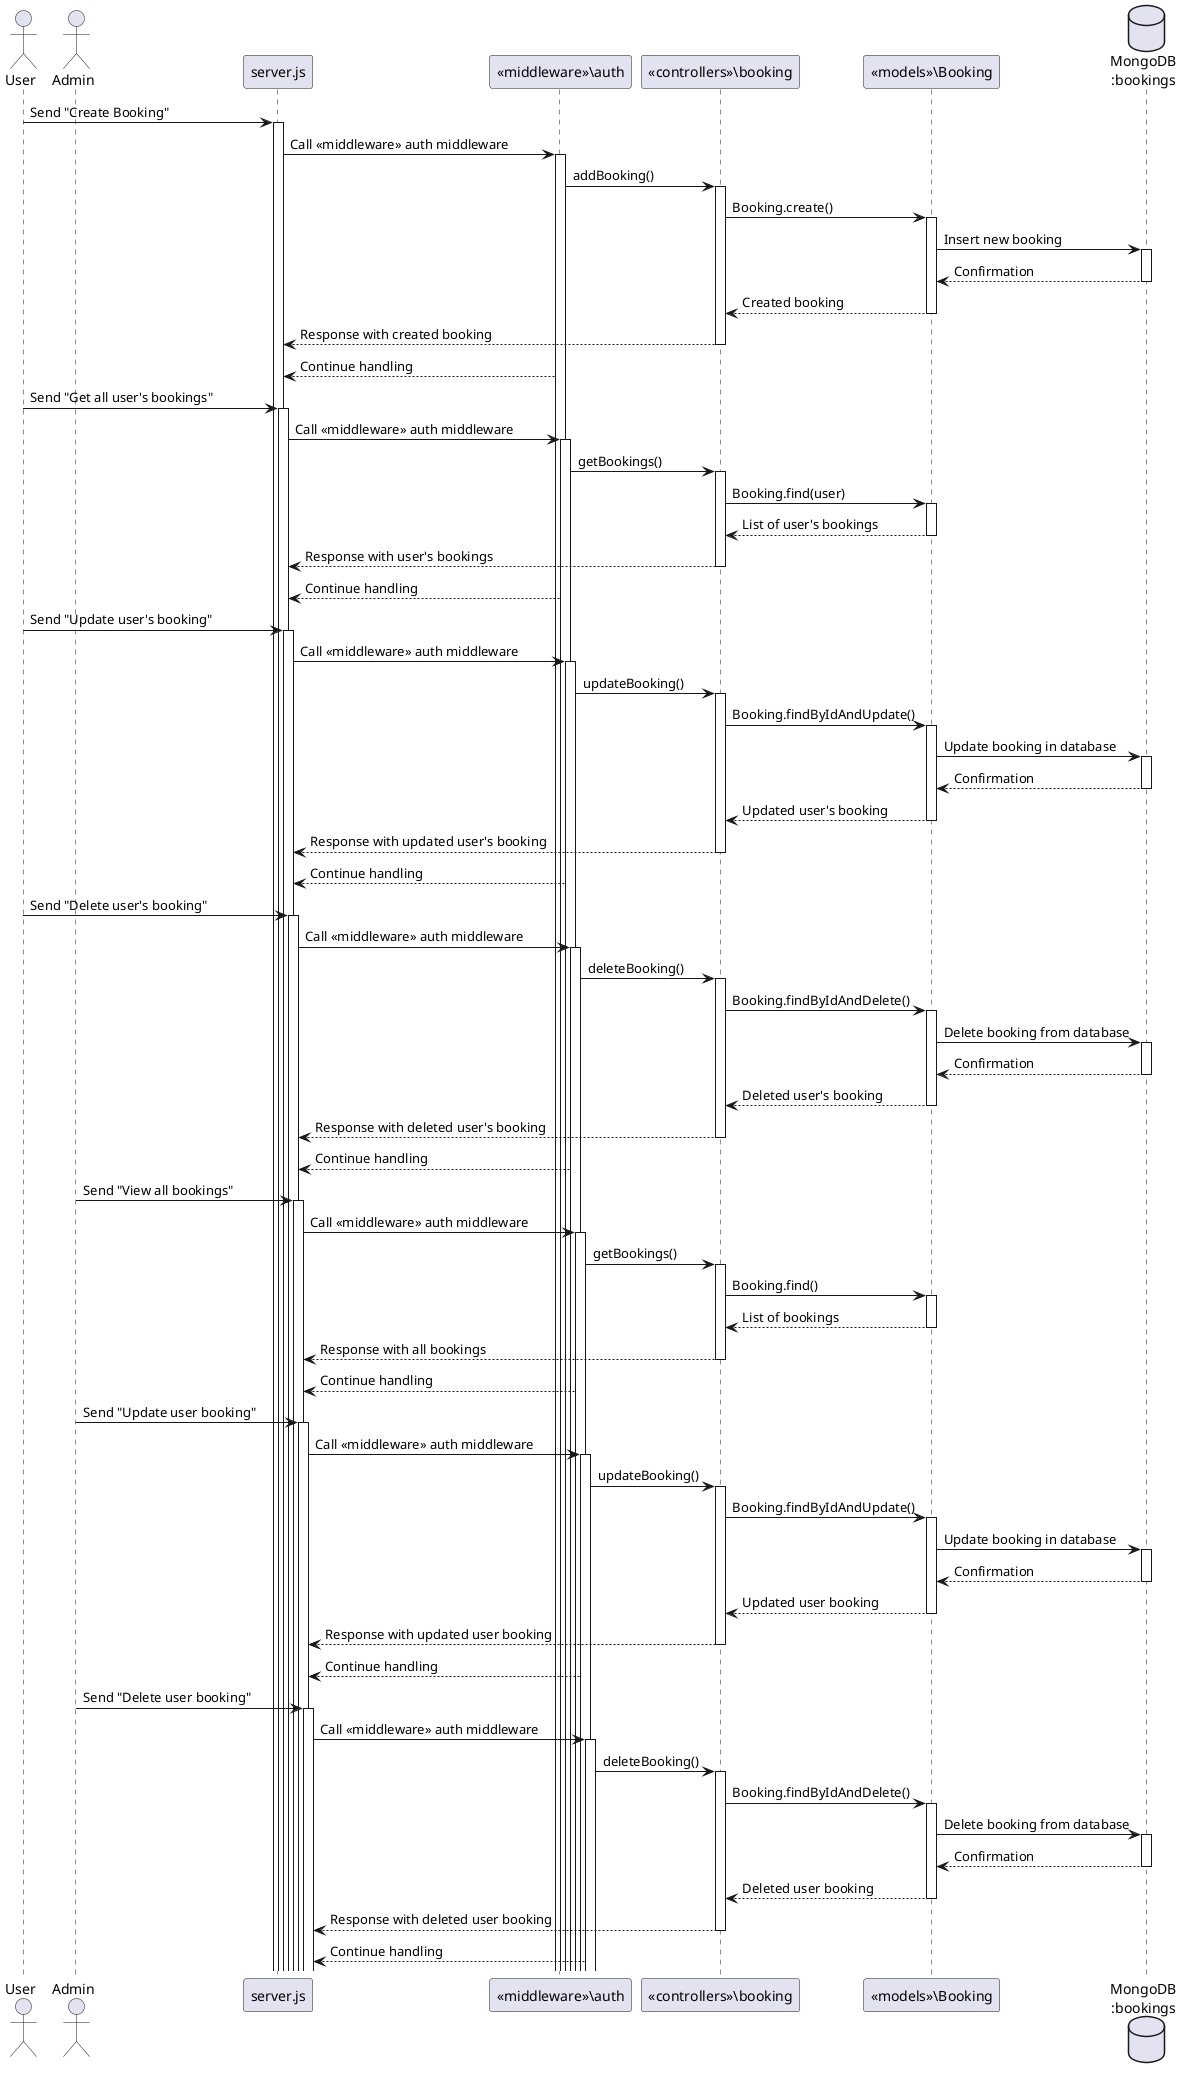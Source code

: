 @startuml

actor User
actor Admin
participant "server.js" as Server
participant "<<middleware>>\auth" as AuthMiddleware
participant "<<controllers>>\booking" as BookingController
participant "<<models>>\Booking" as BookingModel
database "MongoDB\n:bookings" as MongoDB

User -> Server: Send "Create Booking"
activate Server
Server -> AuthMiddleware: Call <<middleware>> auth middleware
activate AuthMiddleware
AuthMiddleware -> BookingController: addBooking()
activate BookingController
BookingController -> BookingModel: Booking.create()
activate BookingModel
BookingModel -> MongoDB: Insert new booking
activate MongoDB
MongoDB --> BookingModel: Confirmation
deactivate MongoDB
BookingModel --> BookingController: Created booking
deactivate BookingModel
BookingController --> Server: Response with created booking
deactivate BookingController
AuthMiddleware --> Server: Continue handling

User -> Server: Send "Get all user's bookings"
activate Server
Server -> AuthMiddleware: Call <<middleware>> auth middleware
activate AuthMiddleware
AuthMiddleware -> BookingController: getBookings()
activate BookingController
BookingController -> BookingModel: Booking.find(user)
activate BookingModel
BookingModel --> BookingController: List of user's bookings
deactivate BookingModel
BookingController --> Server: Response with user's bookings
deactivate BookingController
AuthMiddleware --> Server: Continue handling

User -> Server: Send "Update user's booking"
activate Server
Server -> AuthMiddleware: Call <<middleware>> auth middleware
activate AuthMiddleware
AuthMiddleware -> BookingController: updateBooking()
activate BookingController
BookingController -> BookingModel: Booking.findByIdAndUpdate()
activate BookingModel
BookingModel -> MongoDB: Update booking in database
activate MongoDB
MongoDB --> BookingModel: Confirmation
deactivate MongoDB
BookingModel --> BookingController: Updated user's booking
deactivate BookingModel
BookingController --> Server: Response with updated user's booking
deactivate BookingController
AuthMiddleware --> Server: Continue handling

User -> Server: Send "Delete user's booking"
activate Server
Server -> AuthMiddleware: Call <<middleware>> auth middleware
activate AuthMiddleware
AuthMiddleware -> BookingController: deleteBooking()
activate BookingController
BookingController -> BookingModel: Booking.findByIdAndDelete()
activate BookingModel
BookingModel -> MongoDB: Delete booking from database
activate MongoDB
MongoDB --> BookingModel: Confirmation
deactivate MongoDB
BookingModel --> BookingController: Deleted user's booking
deactivate BookingModel
BookingController --> Server: Response with deleted user's booking
deactivate BookingController
AuthMiddleware --> Server: Continue handling

Admin -> Server: Send "View all bookings"
activate Server
Server -> AuthMiddleware: Call <<middleware>> auth middleware
activate AuthMiddleware
AuthMiddleware -> BookingController: getBookings()
activate BookingController
BookingController -> BookingModel: Booking.find()
activate BookingModel
BookingModel --> BookingController: List of bookings
deactivate BookingModel
BookingController --> Server: Response with all bookings
deactivate BookingController
AuthMiddleware --> Server: Continue handling

Admin -> Server: Send "Update user booking"
activate Server
Server -> AuthMiddleware: Call <<middleware>> auth middleware
activate AuthMiddleware
AuthMiddleware -> BookingController: updateBooking()
activate BookingController
BookingController -> BookingModel: Booking.findByIdAndUpdate()
activate BookingModel
BookingModel -> MongoDB: Update booking in database
activate MongoDB
MongoDB --> BookingModel: Confirmation
deactivate MongoDB
BookingModel --> BookingController: Updated user booking
deactivate BookingModel
BookingController --> Server: Response with updated user booking
deactivate BookingController
AuthMiddleware --> Server: Continue handling

Admin -> Server: Send "Delete user booking"
activate Server
Server -> AuthMiddleware: Call <<middleware>> auth middleware
activate AuthMiddleware
AuthMiddleware -> BookingController: deleteBooking()
activate BookingController
BookingController -> BookingModel: Booking.findByIdAndDelete()
activate BookingModel
BookingModel -> MongoDB: Delete booking from database
activate MongoDB
MongoDB --> BookingModel: Confirmation
deactivate MongoDB
BookingModel --> BookingController: Deleted user booking
deactivate BookingModel
BookingController --> Server: Response with deleted user booking
deactivate BookingController
AuthMiddleware --> Server: Continue handling

@enduml

